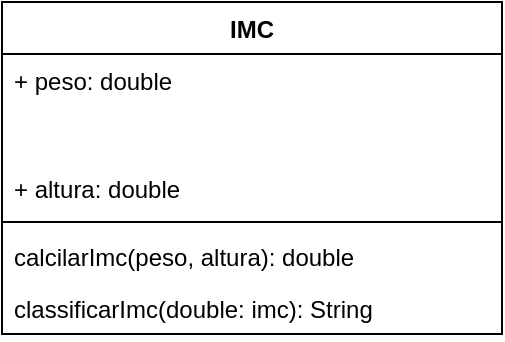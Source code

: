 <mxfile version="25.0.3">
  <diagram name="Página-1" id="RAk2WlVjYr93wF8WlQXb">
    <mxGraphModel dx="637" dy="343" grid="1" gridSize="10" guides="1" tooltips="1" connect="1" arrows="1" fold="1" page="1" pageScale="1" pageWidth="827" pageHeight="1169" math="0" shadow="0">
      <root>
        <mxCell id="0" />
        <mxCell id="1" parent="0" />
        <mxCell id="WRQTfSkygyxDK5XPkR03-1" value="IMC&lt;div&gt;&lt;br&gt;&lt;/div&gt;" style="swimlane;fontStyle=1;align=center;verticalAlign=top;childLayout=stackLayout;horizontal=1;startSize=26;horizontalStack=0;resizeParent=1;resizeParentMax=0;resizeLast=0;collapsible=1;marginBottom=0;whiteSpace=wrap;html=1;" vertex="1" parent="1">
          <mxGeometry x="289" y="700" width="250" height="166" as="geometry" />
        </mxCell>
        <mxCell id="WRQTfSkygyxDK5XPkR03-2" value="+ peso: double" style="text;strokeColor=none;fillColor=none;align=left;verticalAlign=top;spacingLeft=4;spacingRight=4;overflow=hidden;rotatable=0;points=[[0,0.5],[1,0.5]];portConstraint=eastwest;whiteSpace=wrap;html=1;" vertex="1" parent="WRQTfSkygyxDK5XPkR03-1">
          <mxGeometry y="26" width="250" height="54" as="geometry" />
        </mxCell>
        <mxCell id="WRQTfSkygyxDK5XPkR03-6" value="+ altura&lt;span style=&quot;background-color: initial;&quot;&gt;: double&lt;/span&gt;" style="text;strokeColor=none;fillColor=none;align=left;verticalAlign=top;spacingLeft=4;spacingRight=4;overflow=hidden;rotatable=0;points=[[0,0.5],[1,0.5]];portConstraint=eastwest;whiteSpace=wrap;html=1;" vertex="1" parent="WRQTfSkygyxDK5XPkR03-1">
          <mxGeometry y="80" width="250" height="26" as="geometry" />
        </mxCell>
        <mxCell id="WRQTfSkygyxDK5XPkR03-3" value="" style="line;strokeWidth=1;fillColor=none;align=left;verticalAlign=middle;spacingTop=-1;spacingLeft=3;spacingRight=3;rotatable=0;labelPosition=right;points=[];portConstraint=eastwest;strokeColor=inherit;" vertex="1" parent="WRQTfSkygyxDK5XPkR03-1">
          <mxGeometry y="106" width="250" height="8" as="geometry" />
        </mxCell>
        <mxCell id="WRQTfSkygyxDK5XPkR03-4" value="calcilarImc(peso, altura): double" style="text;strokeColor=none;fillColor=none;align=left;verticalAlign=top;spacingLeft=4;spacingRight=4;overflow=hidden;rotatable=0;points=[[0,0.5],[1,0.5]];portConstraint=eastwest;whiteSpace=wrap;html=1;" vertex="1" parent="WRQTfSkygyxDK5XPkR03-1">
          <mxGeometry y="114" width="250" height="26" as="geometry" />
        </mxCell>
        <mxCell id="WRQTfSkygyxDK5XPkR03-7" value="classificarImc(double: imc): String" style="text;strokeColor=none;fillColor=none;align=left;verticalAlign=top;spacingLeft=4;spacingRight=4;overflow=hidden;rotatable=0;points=[[0,0.5],[1,0.5]];portConstraint=eastwest;whiteSpace=wrap;html=1;" vertex="1" parent="WRQTfSkygyxDK5XPkR03-1">
          <mxGeometry y="140" width="250" height="26" as="geometry" />
        </mxCell>
      </root>
    </mxGraphModel>
  </diagram>
</mxfile>
